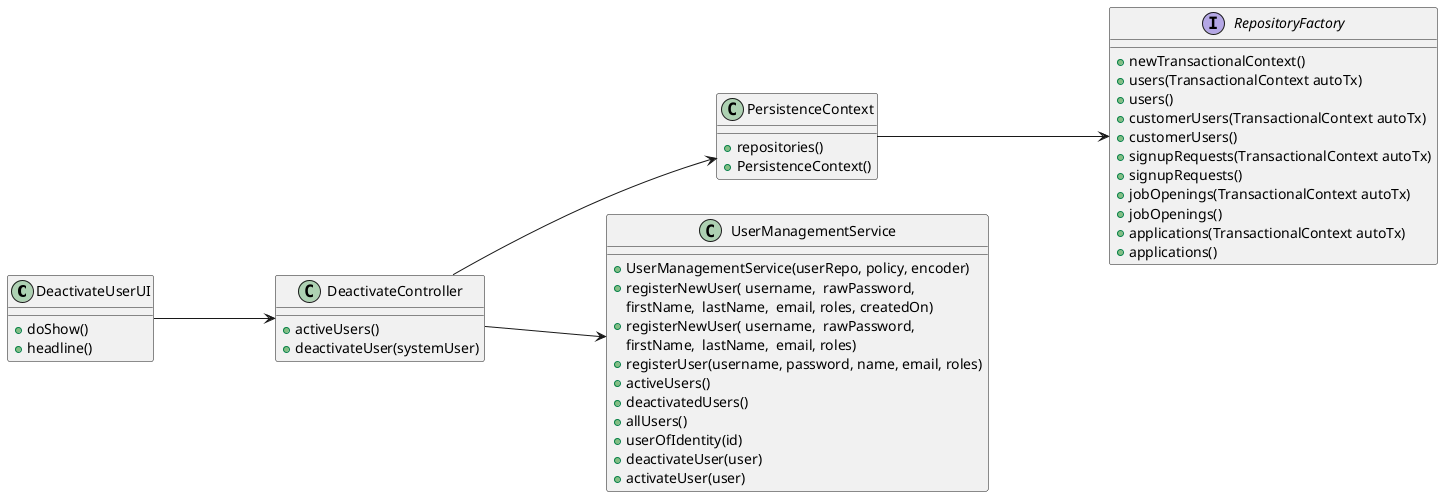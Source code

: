 @startuml
'skinparam linetype ortho
left to right direction

class DeactivateUserUI {
    + doShow()
    + headline()
}

class DeactivateController {
    + activeUsers()
    + deactivateUser(systemUser)
}

interface RepositoryFactory {
    + newTransactionalContext()
    + users(TransactionalContext autoTx)
    + users()
    + customerUsers(TransactionalContext autoTx)
    + customerUsers()
    + signupRequests(TransactionalContext autoTx)
    + signupRequests()
    + jobOpenings(TransactionalContext autoTx)
    + jobOpenings()
    + applications(TransactionalContext autoTx)
    + applications()
}

class PersistenceContext {
    + repositories()
    + PersistenceContext()
}

class UserManagementService {
    + UserManagementService(userRepo, policy, encoder)
    + registerNewUser( username,  rawPassword,
    firstName,  lastName,  email, roles, createdOn)
    + registerNewUser( username,  rawPassword,
    firstName,  lastName,  email, roles)
    + registerUser(username, password, name, email, roles)
    + activeUsers()
    + deactivatedUsers()
    + allUsers()
    + userOfIdentity(id)
    + deactivateUser(user)
    + activateUser(user)
}

DeactivateUserUI ---> DeactivateController

DeactivateController ---> UserManagementService

DeactivateController ---> PersistenceContext


PersistenceContext ---> RepositoryFactory

@enduml